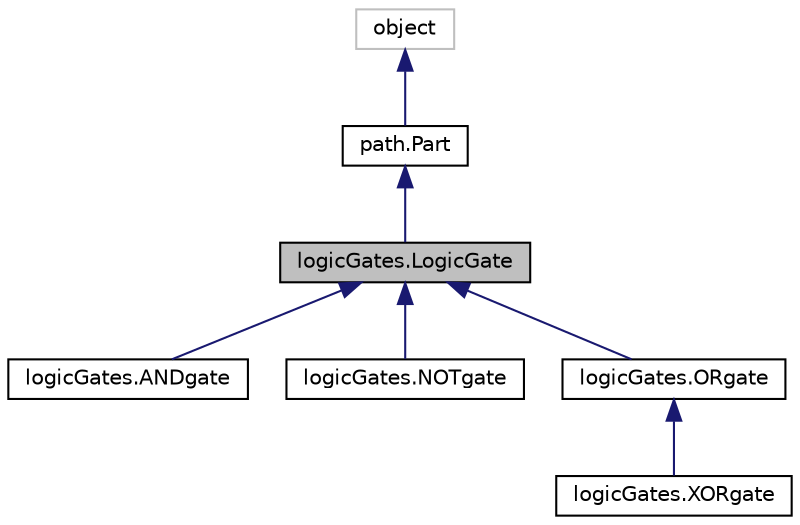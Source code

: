 digraph "logicGates.LogicGate"
{
  edge [fontname="Helvetica",fontsize="10",labelfontname="Helvetica",labelfontsize="10"];
  node [fontname="Helvetica",fontsize="10",shape=record];
  Node1 [label="logicGates.LogicGate",height=0.2,width=0.4,color="black", fillcolor="grey75", style="filled", fontcolor="black"];
  Node2 -> Node1 [dir="back",color="midnightblue",fontsize="10",style="solid"];
  Node2 [label="path.Part",height=0.2,width=0.4,color="black", fillcolor="white", style="filled",URL="$classpath_1_1_part.html"];
  Node3 -> Node2 [dir="back",color="midnightblue",fontsize="10",style="solid"];
  Node3 [label="object",height=0.2,width=0.4,color="grey75", fillcolor="white", style="filled"];
  Node1 -> Node4 [dir="back",color="midnightblue",fontsize="10",style="solid"];
  Node4 [label="logicGates.ANDgate",height=0.2,width=0.4,color="black", fillcolor="white", style="filled",URL="$classlogic_gates_1_1_a_n_dgate.html"];
  Node1 -> Node5 [dir="back",color="midnightblue",fontsize="10",style="solid"];
  Node5 [label="logicGates.NOTgate",height=0.2,width=0.4,color="black", fillcolor="white", style="filled",URL="$classlogic_gates_1_1_n_o_tgate.html"];
  Node1 -> Node6 [dir="back",color="midnightblue",fontsize="10",style="solid"];
  Node6 [label="logicGates.ORgate",height=0.2,width=0.4,color="black", fillcolor="white", style="filled",URL="$classlogic_gates_1_1_o_rgate.html"];
  Node6 -> Node7 [dir="back",color="midnightblue",fontsize="10",style="solid"];
  Node7 [label="logicGates.XORgate",height=0.2,width=0.4,color="black", fillcolor="white", style="filled",URL="$classlogic_gates_1_1_x_o_rgate.html"];
}
